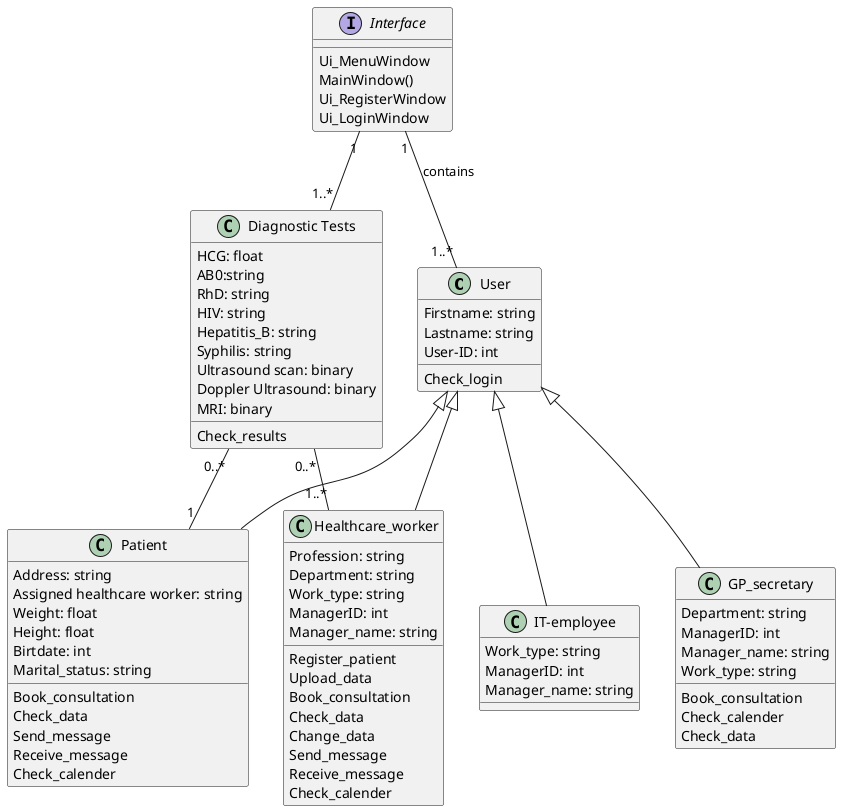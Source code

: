 @startuml
'https://plantuml.com/class-diagram

class User {
Firstname: string
Lastname: string
User-ID: int

{method} Check_login
}
Healthcare_worker -up-|> User
class Healthcare_worker {
Profession: string
Department: string
Work_type: string
ManagerID: int
Manager_name: string

{method} Register_patient
{method} Upload_data
{method} Book_consultation
{method} Check_data
{method} Change_data
{method} Send_message
{method} Receive_message
{method} Check_calender
}
class Patient {
Address: string
Assigned healthcare worker: string
Weight: float
Height: float
Birtdate: int
Marital_status: string
{method} Book_consultation
{method} Check_data
{method} Send_message
{method} Receive_message
{method} Check_calender
}
Patient -up-|> User
class GP_secretary {
Department: string
ManagerID: int
Manager_name: string
Work_type: string
{method} Book_consultation
{method} Check_calender
{method} Check_data
}


GP_secretary -up-|> User
interface Interface {

{method} Ui_MenuWindow
MainWindow()
{method}Ui_RegisterWindow
{method} Ui_LoginWindow
}
Interface "1"-down-"1..*" User :contains





class "IT-employee" {
Work_type: string
ManagerID: int
Manager_name: string
}
"IT-employee" -up-|> User

class "Diagnostic Tests" {
HCG: float
AB0:string
RhD: string
HIV: string
Hepatitis_B: string
Syphilis: string
Ultrasound scan: binary
Doppler Ultrasound: binary
MRI: binary

{method} Check_results
}

"Diagnostic Tests" "0..*"--"1" "Patient"
"Diagnostic Tests" "0..*"--"1..*" "Healthcare_worker"
"Interface" "1" -down- "1..*" "Diagnostic Tests"

@enduml
